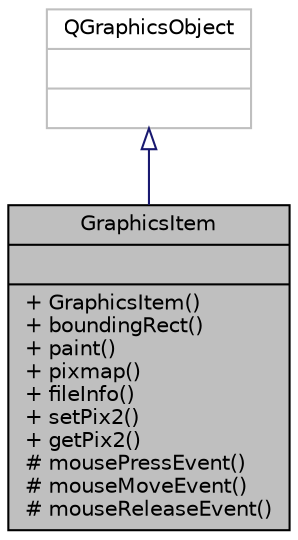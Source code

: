 digraph "GraphicsItem"
{
  edge [fontname="Helvetica",fontsize="10",labelfontname="Helvetica",labelfontsize="10"];
  node [fontname="Helvetica",fontsize="10",shape=record];
  Node1 [label="{GraphicsItem\n||+ GraphicsItem()\l+ boundingRect()\l+ paint()\l+ pixmap()\l+ fileInfo()\l+ setPix2()\l+ getPix2()\l# mousePressEvent()\l# mouseMoveEvent()\l# mouseReleaseEvent()\l}",height=0.2,width=0.4,color="black", fillcolor="grey75", style="filled", fontcolor="black"];
  Node2 -> Node1 [dir="back",color="midnightblue",fontsize="10",style="solid",arrowtail="onormal",fontname="Helvetica"];
  Node2 [label="{QGraphicsObject\n||}",height=0.2,width=0.4,color="grey75", fillcolor="white", style="filled"];
}
